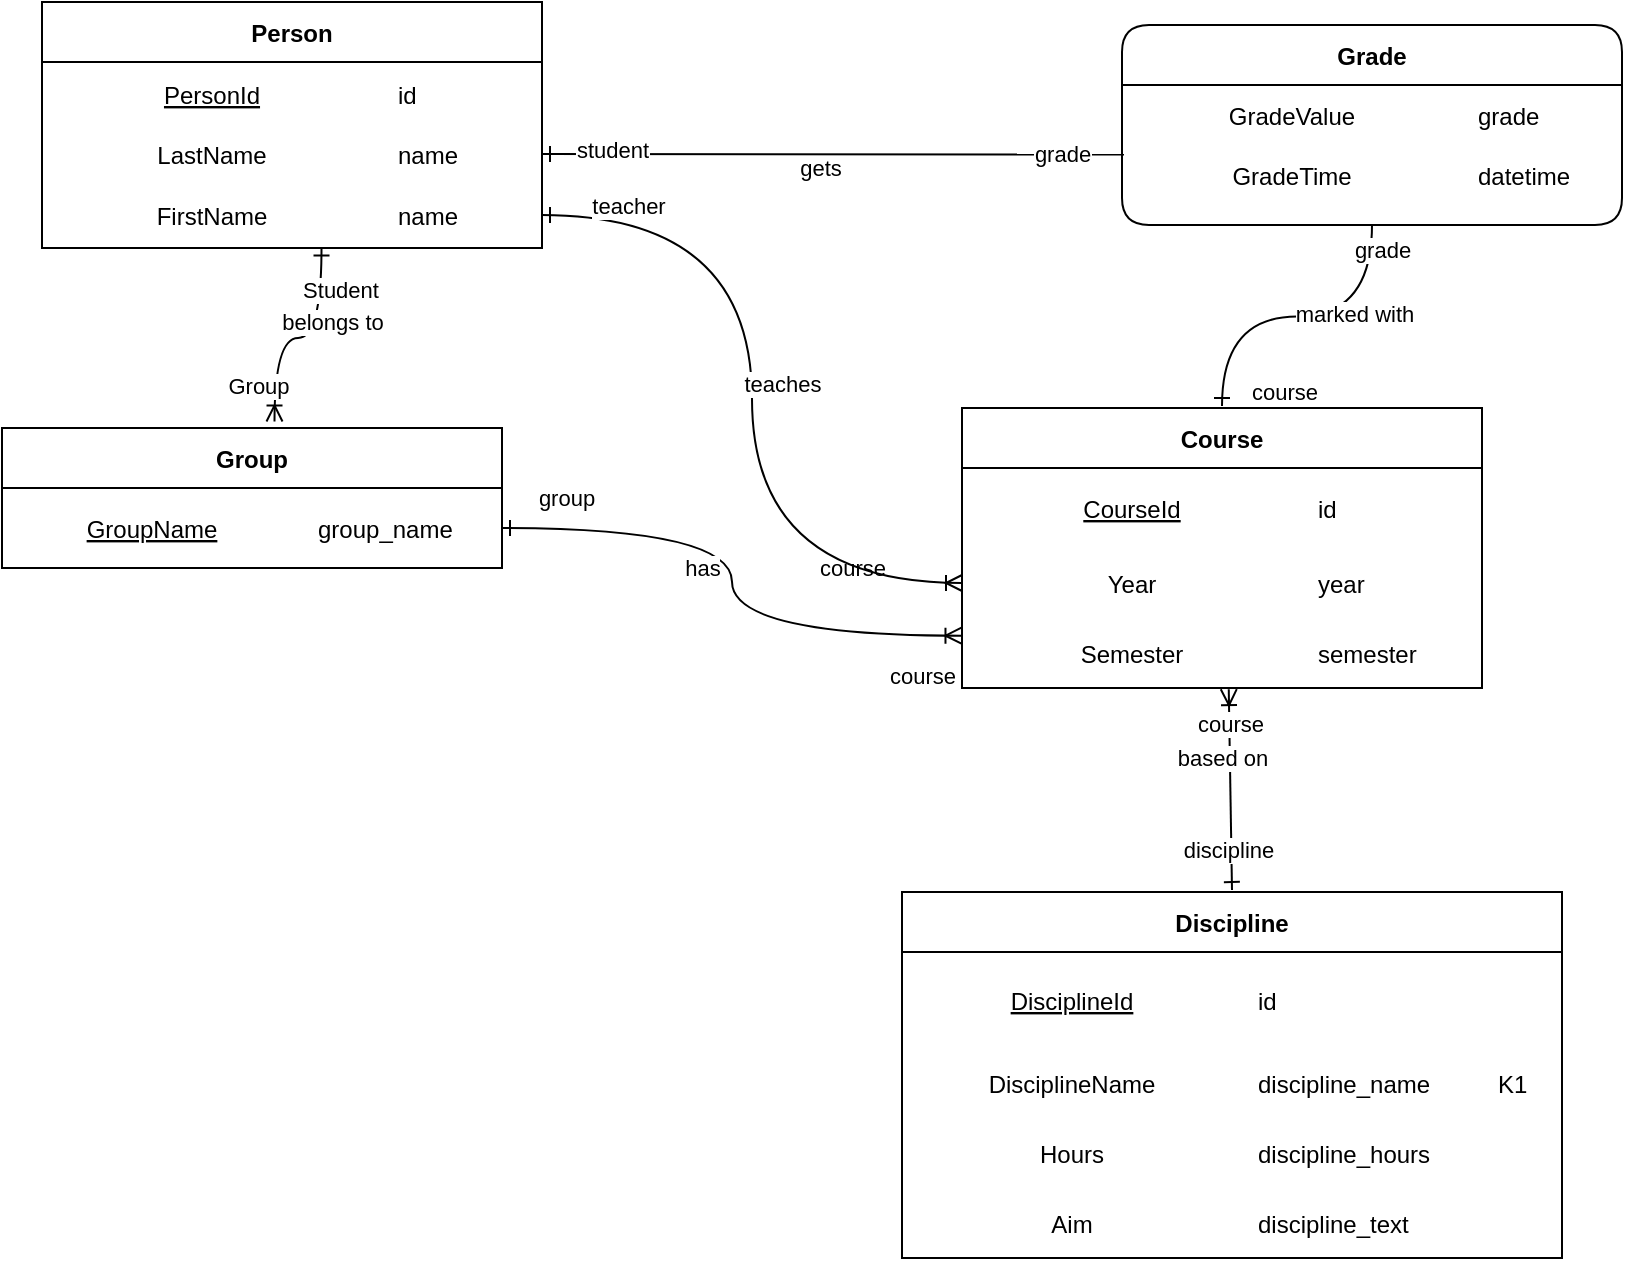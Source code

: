 <mxfile version="21.7.4" type="github">
  <diagram id="R2lEEEUBdFMjLlhIrx00" name="Page-1">
    <mxGraphModel dx="1122" dy="695" grid="1" gridSize="10" guides="1" tooltips="1" connect="1" arrows="1" fold="1" page="1" pageScale="1" pageWidth="850" pageHeight="1100" math="0" shadow="0" extFonts="Permanent Marker^https://fonts.googleapis.com/css?family=Permanent+Marker">
      <root>
        <mxCell id="0" />
        <mxCell id="1" parent="0" />
        <mxCell id="BaDLSpwHCjFPU6KFAHDN-38" style="edgeStyle=orthogonalEdgeStyle;curved=1;rounded=0;orthogonalLoop=1;jettySize=auto;html=1;startArrow=ERone;startFill=0;endArrow=ERoneToMany;endFill=0;entryX=0.545;entryY=-0.046;entryDx=0;entryDy=0;exitX=0.559;exitY=0.991;exitDx=0;exitDy=0;entryPerimeter=0;exitPerimeter=0;" edge="1" parent="1" source="BaDLSpwHCjFPU6KFAHDN-8" target="BaDLSpwHCjFPU6KFAHDN-27">
          <mxGeometry relative="1" as="geometry">
            <mxPoint x="280" y="600" as="sourcePoint" />
            <mxPoint x="440" y="598.53" as="targetPoint" />
          </mxGeometry>
        </mxCell>
        <mxCell id="BaDLSpwHCjFPU6KFAHDN-39" value="Student" style="edgeLabel;html=1;align=center;verticalAlign=middle;resizable=0;points=[];" vertex="1" connectable="0" parent="BaDLSpwHCjFPU6KFAHDN-38">
          <mxGeometry x="-0.78" y="-1" relative="1" as="geometry">
            <mxPoint x="10" y="9" as="offset" />
          </mxGeometry>
        </mxCell>
        <mxCell id="BaDLSpwHCjFPU6KFAHDN-40" value="belongs to" style="edgeLabel;html=1;align=center;verticalAlign=middle;resizable=0;points=[];" vertex="1" connectable="0" parent="BaDLSpwHCjFPU6KFAHDN-38">
          <mxGeometry relative="1" as="geometry">
            <mxPoint x="15" y="-8" as="offset" />
          </mxGeometry>
        </mxCell>
        <mxCell id="BaDLSpwHCjFPU6KFAHDN-41" value="Group" style="edgeLabel;html=1;align=center;verticalAlign=middle;resizable=0;points=[];" vertex="1" connectable="0" parent="BaDLSpwHCjFPU6KFAHDN-38">
          <mxGeometry x="0.84" y="1" relative="1" as="geometry">
            <mxPoint x="-10" y="-9" as="offset" />
          </mxGeometry>
        </mxCell>
        <mxCell id="C-vyLk0tnHw3VtMMgP7b-23" value="Person" style="shape=table;startSize=30;container=1;collapsible=1;childLayout=tableLayout;fixedRows=0;rowLines=0;fontStyle=1;align=center;resizeLast=1;columnLines=0;" parent="1" vertex="1">
          <mxGeometry x="50" y="17" width="250" height="123.0" as="geometry" />
        </mxCell>
        <mxCell id="BaDLSpwHCjFPU6KFAHDN-98" style="shape=partialRectangle;collapsible=0;dropTarget=0;pointerEvents=0;fillColor=none;points=[[0,0.5],[1,0.5]];portConstraint=eastwest;top=0;left=0;right=0;bottom=0;" vertex="1" parent="C-vyLk0tnHw3VtMMgP7b-23">
          <mxGeometry y="30" width="250" height="32" as="geometry" />
        </mxCell>
        <mxCell id="BaDLSpwHCjFPU6KFAHDN-99" value="PersonId" style="shape=partialRectangle;overflow=hidden;connectable=0;fillColor=none;top=0;left=0;bottom=0;right=0;fontStyle=4" vertex="1" parent="BaDLSpwHCjFPU6KFAHDN-98">
          <mxGeometry width="170" height="32" as="geometry">
            <mxRectangle width="170" height="32" as="alternateBounds" />
          </mxGeometry>
        </mxCell>
        <mxCell id="BaDLSpwHCjFPU6KFAHDN-100" value="id" style="shape=partialRectangle;overflow=hidden;connectable=0;fillColor=none;top=0;left=0;bottom=0;right=0;align=left;spacingLeft=6;" vertex="1" parent="BaDLSpwHCjFPU6KFAHDN-98">
          <mxGeometry x="170" width="80" height="32" as="geometry">
            <mxRectangle width="80" height="32" as="alternateBounds" />
          </mxGeometry>
        </mxCell>
        <mxCell id="C-vyLk0tnHw3VtMMgP7b-27" value="" style="shape=partialRectangle;collapsible=0;dropTarget=0;pointerEvents=0;fillColor=none;points=[[0,0.5],[1,0.5]];portConstraint=eastwest;top=0;left=0;right=0;bottom=0;" parent="C-vyLk0tnHw3VtMMgP7b-23" vertex="1">
          <mxGeometry y="62" width="250" height="28" as="geometry" />
        </mxCell>
        <mxCell id="C-vyLk0tnHw3VtMMgP7b-28" value="LastName" style="shape=partialRectangle;overflow=hidden;connectable=0;fillColor=none;top=0;left=0;bottom=0;right=0;" parent="C-vyLk0tnHw3VtMMgP7b-27" vertex="1">
          <mxGeometry width="170" height="28" as="geometry">
            <mxRectangle width="170" height="28" as="alternateBounds" />
          </mxGeometry>
        </mxCell>
        <mxCell id="C-vyLk0tnHw3VtMMgP7b-29" value="name" style="shape=partialRectangle;overflow=hidden;connectable=0;fillColor=none;top=0;left=0;bottom=0;right=0;align=left;spacingLeft=6;" parent="C-vyLk0tnHw3VtMMgP7b-27" vertex="1">
          <mxGeometry x="170" width="80" height="28" as="geometry">
            <mxRectangle width="80" height="28" as="alternateBounds" />
          </mxGeometry>
        </mxCell>
        <mxCell id="BaDLSpwHCjFPU6KFAHDN-8" style="shape=partialRectangle;collapsible=0;dropTarget=0;pointerEvents=0;fillColor=none;points=[[0,0.5],[1,0.5]];portConstraint=eastwest;top=0;left=0;right=0;bottom=0;" vertex="1" parent="C-vyLk0tnHw3VtMMgP7b-23">
          <mxGeometry y="90" width="250" height="33" as="geometry" />
        </mxCell>
        <mxCell id="BaDLSpwHCjFPU6KFAHDN-9" value="FirstName" style="shape=partialRectangle;overflow=hidden;connectable=0;fillColor=none;top=0;left=0;bottom=0;right=0;" vertex="1" parent="BaDLSpwHCjFPU6KFAHDN-8">
          <mxGeometry width="170" height="33" as="geometry">
            <mxRectangle width="170" height="33" as="alternateBounds" />
          </mxGeometry>
        </mxCell>
        <mxCell id="BaDLSpwHCjFPU6KFAHDN-10" value="name" style="shape=partialRectangle;overflow=hidden;connectable=0;fillColor=none;top=0;left=0;bottom=0;right=0;align=left;spacingLeft=6;" vertex="1" parent="BaDLSpwHCjFPU6KFAHDN-8">
          <mxGeometry x="170" width="80" height="33" as="geometry">
            <mxRectangle width="80" height="33" as="alternateBounds" />
          </mxGeometry>
        </mxCell>
        <mxCell id="BaDLSpwHCjFPU6KFAHDN-68" style="edgeStyle=orthogonalEdgeStyle;curved=1;rounded=0;orthogonalLoop=1;jettySize=auto;html=1;exitX=0.5;exitY=0;exitDx=0;exitDy=0;endArrow=none;endFill=0;startArrow=ERone;startFill=0;" edge="1" parent="1" source="BaDLSpwHCjFPU6KFAHDN-124" target="BaDLSpwHCjFPU6KFAHDN-53">
          <mxGeometry relative="1" as="geometry">
            <mxPoint x="770" y="450" as="targetPoint" />
          </mxGeometry>
        </mxCell>
        <mxCell id="BaDLSpwHCjFPU6KFAHDN-69" value="grade" style="edgeLabel;html=1;align=center;verticalAlign=middle;resizable=0;points=[];" vertex="1" connectable="0" parent="BaDLSpwHCjFPU6KFAHDN-68">
          <mxGeometry x="0.687" y="2" relative="1" as="geometry">
            <mxPoint x="7" y="-14" as="offset" />
          </mxGeometry>
        </mxCell>
        <mxCell id="BaDLSpwHCjFPU6KFAHDN-70" value="marked with" style="edgeLabel;html=1;align=center;verticalAlign=middle;resizable=0;points=[];" vertex="1" connectable="0" parent="BaDLSpwHCjFPU6KFAHDN-68">
          <mxGeometry x="-0.096" relative="1" as="geometry">
            <mxPoint x="35" y="-2" as="offset" />
          </mxGeometry>
        </mxCell>
        <mxCell id="BaDLSpwHCjFPU6KFAHDN-71" value="course" style="edgeLabel;html=1;align=center;verticalAlign=middle;resizable=0;points=[];" vertex="1" connectable="0" parent="BaDLSpwHCjFPU6KFAHDN-68">
          <mxGeometry x="-0.878" y="-3" relative="1" as="geometry">
            <mxPoint x="28" y="3" as="offset" />
          </mxGeometry>
        </mxCell>
        <mxCell id="BaDLSpwHCjFPU6KFAHDN-14" value="Discipline" style="shape=table;startSize=30;container=1;collapsible=1;childLayout=tableLayout;fixedRows=1;rowLines=0;fontStyle=1;align=center;resizeLast=1;strokeColor=default;perimeterSpacing=1;strokeWidth=1;swimlaneLine=1;columnLines=0;rounded=0;" vertex="1" parent="1">
          <mxGeometry x="480" y="462" width="330" height="183.0" as="geometry" />
        </mxCell>
        <mxCell id="BaDLSpwHCjFPU6KFAHDN-15" value="" style="shape=partialRectangle;collapsible=0;dropTarget=0;pointerEvents=0;fillColor=none;points=[[0,0.5],[1,0.5]];portConstraint=eastwest;top=0;left=0;right=0;bottom=0;strokeColor=inherit;" vertex="1" parent="BaDLSpwHCjFPU6KFAHDN-14">
          <mxGeometry y="30" width="330" height="48" as="geometry" />
        </mxCell>
        <mxCell id="BaDLSpwHCjFPU6KFAHDN-16" value="DisciplineId" style="shape=partialRectangle;overflow=hidden;connectable=0;fillColor=none;top=0;left=0;bottom=0;right=0;fontStyle=4;strokeColor=inherit;strokeWidth=0;" vertex="1" parent="BaDLSpwHCjFPU6KFAHDN-15">
          <mxGeometry width="170" height="48" as="geometry">
            <mxRectangle width="170" height="48" as="alternateBounds" />
          </mxGeometry>
        </mxCell>
        <mxCell id="BaDLSpwHCjFPU6KFAHDN-17" value="id" style="shape=partialRectangle;overflow=hidden;connectable=0;fillColor=none;top=0;left=0;bottom=0;right=0;align=left;spacingLeft=6;fontStyle=0;strokeColor=inherit;" vertex="1" parent="BaDLSpwHCjFPU6KFAHDN-15">
          <mxGeometry x="170" width="120" height="48" as="geometry">
            <mxRectangle width="120" height="48" as="alternateBounds" />
          </mxGeometry>
        </mxCell>
        <mxCell id="BaDLSpwHCjFPU6KFAHDN-108" style="shape=partialRectangle;overflow=hidden;connectable=0;fillColor=none;top=0;left=0;bottom=0;right=0;align=left;spacingLeft=6;fontStyle=0;strokeColor=inherit;" vertex="1" parent="BaDLSpwHCjFPU6KFAHDN-15">
          <mxGeometry x="290" width="40" height="48" as="geometry">
            <mxRectangle width="40" height="48" as="alternateBounds" />
          </mxGeometry>
        </mxCell>
        <mxCell id="BaDLSpwHCjFPU6KFAHDN-18" value="" style="shape=partialRectangle;collapsible=0;dropTarget=0;pointerEvents=0;fillColor=none;points=[[0,0.5],[1,0.5]];portConstraint=eastwest;top=0;left=0;right=0;bottom=0;" vertex="1" parent="BaDLSpwHCjFPU6KFAHDN-14">
          <mxGeometry y="78" width="330" height="35" as="geometry" />
        </mxCell>
        <mxCell id="BaDLSpwHCjFPU6KFAHDN-19" value="DisciplineName" style="shape=partialRectangle;overflow=hidden;connectable=0;fillColor=none;top=0;left=0;bottom=0;right=0;strokeColor=inherit;" vertex="1" parent="BaDLSpwHCjFPU6KFAHDN-18">
          <mxGeometry width="170" height="35" as="geometry">
            <mxRectangle width="170" height="35" as="alternateBounds" />
          </mxGeometry>
        </mxCell>
        <mxCell id="BaDLSpwHCjFPU6KFAHDN-20" value="discipline_name" style="shape=partialRectangle;overflow=hidden;connectable=0;fillColor=none;top=0;left=0;bottom=0;right=0;align=left;spacingLeft=6;perimeterSpacing=4;strokeColor=default;strokeWidth=0;" vertex="1" parent="BaDLSpwHCjFPU6KFAHDN-18">
          <mxGeometry x="170" width="120" height="35" as="geometry">
            <mxRectangle width="120" height="35" as="alternateBounds" />
          </mxGeometry>
        </mxCell>
        <mxCell id="BaDLSpwHCjFPU6KFAHDN-109" value="K1" style="shape=partialRectangle;overflow=hidden;connectable=0;fillColor=none;top=0;left=0;bottom=0;right=0;align=left;spacingLeft=6;perimeterSpacing=4;strokeColor=default;strokeWidth=0;" vertex="1" parent="BaDLSpwHCjFPU6KFAHDN-18">
          <mxGeometry x="290" width="40" height="35" as="geometry">
            <mxRectangle width="40" height="35" as="alternateBounds" />
          </mxGeometry>
        </mxCell>
        <mxCell id="BaDLSpwHCjFPU6KFAHDN-105" style="shape=partialRectangle;collapsible=0;dropTarget=0;pointerEvents=0;fillColor=none;points=[[0,0.5],[1,0.5]];portConstraint=eastwest;top=0;left=0;right=0;bottom=0;" vertex="1" parent="BaDLSpwHCjFPU6KFAHDN-14">
          <mxGeometry y="113" width="330" height="35" as="geometry" />
        </mxCell>
        <mxCell id="BaDLSpwHCjFPU6KFAHDN-106" value="Hours" style="shape=partialRectangle;overflow=hidden;connectable=0;fillColor=none;top=0;left=0;bottom=0;right=0;strokeColor=inherit;" vertex="1" parent="BaDLSpwHCjFPU6KFAHDN-105">
          <mxGeometry width="170" height="35" as="geometry">
            <mxRectangle width="170" height="35" as="alternateBounds" />
          </mxGeometry>
        </mxCell>
        <mxCell id="BaDLSpwHCjFPU6KFAHDN-107" value="discipline_hours" style="shape=partialRectangle;overflow=hidden;connectable=0;fillColor=none;top=0;left=0;bottom=0;right=0;align=left;spacingLeft=6;perimeterSpacing=4;strokeColor=default;strokeWidth=0;" vertex="1" parent="BaDLSpwHCjFPU6KFAHDN-105">
          <mxGeometry x="170" width="120" height="35" as="geometry">
            <mxRectangle width="120" height="35" as="alternateBounds" />
          </mxGeometry>
        </mxCell>
        <mxCell id="BaDLSpwHCjFPU6KFAHDN-110" style="shape=partialRectangle;overflow=hidden;connectable=0;fillColor=none;top=0;left=0;bottom=0;right=0;align=left;spacingLeft=6;perimeterSpacing=4;strokeColor=default;strokeWidth=0;" vertex="1" parent="BaDLSpwHCjFPU6KFAHDN-105">
          <mxGeometry x="290" width="40" height="35" as="geometry">
            <mxRectangle width="40" height="35" as="alternateBounds" />
          </mxGeometry>
        </mxCell>
        <mxCell id="BaDLSpwHCjFPU6KFAHDN-137" style="shape=partialRectangle;collapsible=0;dropTarget=0;pointerEvents=0;fillColor=none;points=[[0,0.5],[1,0.5]];portConstraint=eastwest;top=0;left=0;right=0;bottom=0;" vertex="1" parent="BaDLSpwHCjFPU6KFAHDN-14">
          <mxGeometry y="148" width="330" height="35" as="geometry" />
        </mxCell>
        <mxCell id="BaDLSpwHCjFPU6KFAHDN-138" value="Aim" style="shape=partialRectangle;overflow=hidden;connectable=0;fillColor=none;top=0;left=0;bottom=0;right=0;strokeColor=inherit;" vertex="1" parent="BaDLSpwHCjFPU6KFAHDN-137">
          <mxGeometry width="170" height="35" as="geometry">
            <mxRectangle width="170" height="35" as="alternateBounds" />
          </mxGeometry>
        </mxCell>
        <mxCell id="BaDLSpwHCjFPU6KFAHDN-139" value="discipline_text" style="shape=partialRectangle;overflow=hidden;connectable=0;fillColor=none;top=0;left=0;bottom=0;right=0;align=left;spacingLeft=6;perimeterSpacing=4;strokeColor=default;strokeWidth=0;" vertex="1" parent="BaDLSpwHCjFPU6KFAHDN-137">
          <mxGeometry x="170" width="120" height="35" as="geometry">
            <mxRectangle width="120" height="35" as="alternateBounds" />
          </mxGeometry>
        </mxCell>
        <mxCell id="BaDLSpwHCjFPU6KFAHDN-140" style="shape=partialRectangle;overflow=hidden;connectable=0;fillColor=none;top=0;left=0;bottom=0;right=0;align=left;spacingLeft=6;perimeterSpacing=4;strokeColor=default;strokeWidth=0;" vertex="1" parent="BaDLSpwHCjFPU6KFAHDN-137">
          <mxGeometry x="290" width="40" height="35" as="geometry">
            <mxRectangle width="40" height="35" as="alternateBounds" />
          </mxGeometry>
        </mxCell>
        <mxCell id="BaDLSpwHCjFPU6KFAHDN-27" value="Group" style="shape=table;startSize=30;container=1;collapsible=1;childLayout=tableLayout;fixedRows=0;rowLines=0;fontStyle=1;align=center;resizeLast=1;columnLines=0;" vertex="1" parent="1">
          <mxGeometry x="30" y="230" width="250" height="70" as="geometry" />
        </mxCell>
        <mxCell id="BaDLSpwHCjFPU6KFAHDN-28" value="" style="shape=partialRectangle;collapsible=0;dropTarget=0;pointerEvents=0;fillColor=none;points=[[0,0.5],[1,0.5]];portConstraint=eastwest;top=0;left=0;right=0;bottom=1;" vertex="1" parent="BaDLSpwHCjFPU6KFAHDN-27">
          <mxGeometry y="30" width="250" height="40" as="geometry" />
        </mxCell>
        <mxCell id="BaDLSpwHCjFPU6KFAHDN-29" value="GroupName" style="shape=partialRectangle;overflow=hidden;connectable=0;fillColor=none;top=0;left=0;bottom=0;right=0;fontStyle=4;" vertex="1" parent="BaDLSpwHCjFPU6KFAHDN-28">
          <mxGeometry width="150" height="40" as="geometry">
            <mxRectangle width="150" height="40" as="alternateBounds" />
          </mxGeometry>
        </mxCell>
        <mxCell id="BaDLSpwHCjFPU6KFAHDN-30" value="group_name" style="shape=partialRectangle;overflow=hidden;connectable=0;fillColor=none;top=0;left=0;bottom=0;right=0;align=left;spacingLeft=6;fontStyle=0;" vertex="1" parent="BaDLSpwHCjFPU6KFAHDN-28">
          <mxGeometry x="150" width="100" height="40" as="geometry">
            <mxRectangle width="100" height="40" as="alternateBounds" />
          </mxGeometry>
        </mxCell>
        <mxCell id="BaDLSpwHCjFPU6KFAHDN-34" style="edgeStyle=orthogonalEdgeStyle;rounded=0;orthogonalLoop=1;jettySize=auto;html=1;exitX=1;exitY=0.5;exitDx=0;exitDy=0;endArrow=ERoneToMany;endFill=0;curved=1;startArrow=ERone;startFill=0;entryX=-0.001;entryY=0.252;entryDx=0;entryDy=0;entryPerimeter=0;" edge="1" parent="1" source="BaDLSpwHCjFPU6KFAHDN-28" target="BaDLSpwHCjFPU6KFAHDN-133">
          <mxGeometry relative="1" as="geometry">
            <mxPoint x="340" y="440" as="targetPoint" />
          </mxGeometry>
        </mxCell>
        <mxCell id="BaDLSpwHCjFPU6KFAHDN-36" value="course" style="edgeLabel;html=1;align=center;verticalAlign=middle;resizable=0;points=[];" vertex="1" connectable="0" parent="BaDLSpwHCjFPU6KFAHDN-34">
          <mxGeometry x="0.506" y="-1" relative="1" as="geometry">
            <mxPoint x="15" y="-35" as="offset" />
          </mxGeometry>
        </mxCell>
        <mxCell id="BaDLSpwHCjFPU6KFAHDN-51" value="group" style="edgeLabel;html=1;align=center;verticalAlign=middle;resizable=0;points=[];" vertex="1" connectable="0" parent="BaDLSpwHCjFPU6KFAHDN-34">
          <mxGeometry x="-0.8" y="2" relative="1" as="geometry">
            <mxPoint x="3" y="-13" as="offset" />
          </mxGeometry>
        </mxCell>
        <mxCell id="BaDLSpwHCjFPU6KFAHDN-52" value="has" style="edgeLabel;html=1;align=center;verticalAlign=middle;resizable=0;points=[];" vertex="1" connectable="0" parent="BaDLSpwHCjFPU6KFAHDN-34">
          <mxGeometry x="-0.071" y="-2" relative="1" as="geometry">
            <mxPoint x="-13" y="3" as="offset" />
          </mxGeometry>
        </mxCell>
        <mxCell id="BaDLSpwHCjFPU6KFAHDN-42" style="edgeStyle=orthogonalEdgeStyle;curved=1;rounded=0;orthogonalLoop=1;jettySize=auto;html=1;exitX=1;exitY=0.5;exitDx=0;exitDy=0;endArrow=ERoneToMany;endFill=0;startArrow=ERone;startFill=0;entryX=0;entryY=0.5;entryDx=0;entryDy=0;" edge="1" parent="1" source="BaDLSpwHCjFPU6KFAHDN-8" target="BaDLSpwHCjFPU6KFAHDN-129">
          <mxGeometry relative="1" as="geometry">
            <mxPoint x="470" y="200" as="targetPoint" />
          </mxGeometry>
        </mxCell>
        <mxCell id="BaDLSpwHCjFPU6KFAHDN-47" value="teacher" style="edgeLabel;html=1;align=center;verticalAlign=middle;resizable=0;points=[];" vertex="1" connectable="0" parent="BaDLSpwHCjFPU6KFAHDN-42">
          <mxGeometry x="-0.835" relative="1" as="geometry">
            <mxPoint x="10" y="-5" as="offset" />
          </mxGeometry>
        </mxCell>
        <mxCell id="BaDLSpwHCjFPU6KFAHDN-49" value="teaches" style="edgeLabel;html=1;align=center;verticalAlign=middle;resizable=0;points=[];" vertex="1" connectable="0" parent="BaDLSpwHCjFPU6KFAHDN-42">
          <mxGeometry x="-0.047" y="-5" relative="1" as="geometry">
            <mxPoint x="20" y="2" as="offset" />
          </mxGeometry>
        </mxCell>
        <mxCell id="BaDLSpwHCjFPU6KFAHDN-50" value="course" style="edgeLabel;html=1;align=center;verticalAlign=middle;resizable=0;points=[];" vertex="1" connectable="0" parent="BaDLSpwHCjFPU6KFAHDN-42">
          <mxGeometry x="0.741" y="-4" relative="1" as="geometry">
            <mxPoint x="31" y="42" as="offset" />
          </mxGeometry>
        </mxCell>
        <mxCell id="BaDLSpwHCjFPU6KFAHDN-53" value="Grade" style="shape=table;startSize=30;container=1;collapsible=1;childLayout=tableLayout;fixedRows=1;rowLines=0;fontStyle=1;align=center;resizeLast=1;rounded=1;columnLines=0;" vertex="1" parent="1">
          <mxGeometry x="590" y="28.5" width="250" height="100" as="geometry" />
        </mxCell>
        <mxCell id="BaDLSpwHCjFPU6KFAHDN-57" value="" style="shape=partialRectangle;collapsible=0;dropTarget=0;pointerEvents=0;fillColor=none;points=[[0,0.5],[1,0.5]];portConstraint=eastwest;top=0;left=0;right=0;bottom=0;" vertex="1" parent="BaDLSpwHCjFPU6KFAHDN-53">
          <mxGeometry y="30" width="250" height="30" as="geometry" />
        </mxCell>
        <mxCell id="BaDLSpwHCjFPU6KFAHDN-58" value="GradeValue" style="shape=partialRectangle;overflow=hidden;connectable=0;fillColor=none;top=0;left=0;bottom=0;right=0;" vertex="1" parent="BaDLSpwHCjFPU6KFAHDN-57">
          <mxGeometry width="170" height="30" as="geometry">
            <mxRectangle width="170" height="30" as="alternateBounds" />
          </mxGeometry>
        </mxCell>
        <mxCell id="BaDLSpwHCjFPU6KFAHDN-59" value="grade" style="shape=partialRectangle;overflow=hidden;connectable=0;fillColor=none;top=0;left=0;bottom=0;right=0;align=left;spacingLeft=6;" vertex="1" parent="BaDLSpwHCjFPU6KFAHDN-57">
          <mxGeometry x="170" width="80" height="30" as="geometry">
            <mxRectangle width="80" height="30" as="alternateBounds" />
          </mxGeometry>
        </mxCell>
        <mxCell id="BaDLSpwHCjFPU6KFAHDN-80" style="shape=partialRectangle;collapsible=0;dropTarget=0;pointerEvents=0;fillColor=none;points=[[0,0.5],[1,0.5]];portConstraint=eastwest;top=0;left=0;right=0;bottom=0;" vertex="1" parent="BaDLSpwHCjFPU6KFAHDN-53">
          <mxGeometry y="60" width="250" height="30" as="geometry" />
        </mxCell>
        <mxCell id="BaDLSpwHCjFPU6KFAHDN-81" value="GradeTime" style="shape=partialRectangle;overflow=hidden;connectable=0;fillColor=none;top=0;left=0;bottom=0;right=0;" vertex="1" parent="BaDLSpwHCjFPU6KFAHDN-80">
          <mxGeometry width="170" height="30" as="geometry">
            <mxRectangle width="170" height="30" as="alternateBounds" />
          </mxGeometry>
        </mxCell>
        <mxCell id="BaDLSpwHCjFPU6KFAHDN-82" value="datetime" style="shape=partialRectangle;overflow=hidden;connectable=0;fillColor=none;top=0;left=0;bottom=0;right=0;align=left;spacingLeft=6;" vertex="1" parent="BaDLSpwHCjFPU6KFAHDN-80">
          <mxGeometry x="170" width="80" height="30" as="geometry">
            <mxRectangle width="80" height="30" as="alternateBounds" />
          </mxGeometry>
        </mxCell>
        <mxCell id="BaDLSpwHCjFPU6KFAHDN-60" style="edgeStyle=orthogonalEdgeStyle;curved=1;rounded=0;orthogonalLoop=1;jettySize=auto;html=1;exitX=1;exitY=0.5;exitDx=0;exitDy=0;entryX=0.007;entryY=0.924;entryDx=0;entryDy=0;endArrow=ERzeroToOne;endFill=0;startArrow=ERone;startFill=0;entryPerimeter=0;" edge="1" parent="1" source="BaDLSpwHCjFPU6KFAHDN-11" target="BaDLSpwHCjFPU6KFAHDN-57">
          <mxGeometry relative="1" as="geometry" />
        </mxCell>
        <mxCell id="BaDLSpwHCjFPU6KFAHDN-61" value="Student" style="edgeLabel;html=1;align=center;verticalAlign=middle;resizable=0;points=[];" vertex="1" connectable="0" parent="BaDLSpwHCjFPU6KFAHDN-60">
          <mxGeometry x="-0.763" y="-1" relative="1" as="geometry">
            <mxPoint x="4" as="offset" />
          </mxGeometry>
        </mxCell>
        <mxCell id="BaDLSpwHCjFPU6KFAHDN-63" value="grade" style="edgeLabel;html=1;align=center;verticalAlign=middle;resizable=0;points=[];" vertex="1" connectable="0" parent="BaDLSpwHCjFPU6KFAHDN-60">
          <mxGeometry x="0.84" y="-2" relative="1" as="geometry">
            <mxPoint x="-22" as="offset" />
          </mxGeometry>
        </mxCell>
        <mxCell id="BaDLSpwHCjFPU6KFAHDN-78" value="has" style="edgeLabel;html=1;align=center;verticalAlign=middle;resizable=0;points=[];" vertex="1" connectable="0" parent="BaDLSpwHCjFPU6KFAHDN-60">
          <mxGeometry x="0.009" y="1" relative="1" as="geometry">
            <mxPoint as="offset" />
          </mxGeometry>
        </mxCell>
        <mxCell id="BaDLSpwHCjFPU6KFAHDN-142" style="rounded=0;orthogonalLoop=1;jettySize=auto;html=1;entryX=0.5;entryY=0;entryDx=0;entryDy=0;endArrow=ERone;endFill=0;startArrow=ERoneToMany;startFill=0;targetPerimeterSpacing=-1;exitX=0.513;exitY=1.017;exitDx=0;exitDy=0;exitPerimeter=0;" edge="1" parent="1" source="BaDLSpwHCjFPU6KFAHDN-133" target="BaDLSpwHCjFPU6KFAHDN-14">
          <mxGeometry relative="1" as="geometry">
            <mxPoint x="340" y="480" as="targetPoint" />
            <mxPoint x="645" y="320" as="sourcePoint" />
          </mxGeometry>
        </mxCell>
        <mxCell id="BaDLSpwHCjFPU6KFAHDN-143" value="сourse" style="edgeLabel;html=1;align=center;verticalAlign=middle;resizable=0;points=[];" vertex="1" connectable="0" parent="BaDLSpwHCjFPU6KFAHDN-142">
          <mxGeometry x="-0.854" relative="1" as="geometry">
            <mxPoint y="10" as="offset" />
          </mxGeometry>
        </mxCell>
        <mxCell id="BaDLSpwHCjFPU6KFAHDN-144" value="based on" style="edgeLabel;html=1;align=center;verticalAlign=middle;resizable=0;points=[];" vertex="1" connectable="0" parent="BaDLSpwHCjFPU6KFAHDN-142">
          <mxGeometry x="0.319" y="-20" relative="1" as="geometry">
            <mxPoint x="15" y="-32" as="offset" />
          </mxGeometry>
        </mxCell>
        <mxCell id="BaDLSpwHCjFPU6KFAHDN-145" value="discipline" style="edgeLabel;html=1;align=center;verticalAlign=middle;resizable=0;points=[];" vertex="1" connectable="0" parent="BaDLSpwHCjFPU6KFAHDN-142">
          <mxGeometry x="0.808" y="-2" relative="1" as="geometry">
            <mxPoint y="-11" as="offset" />
          </mxGeometry>
        </mxCell>
        <mxCell id="BaDLSpwHCjFPU6KFAHDN-124" value="Course" style="shape=table;startSize=30;container=1;collapsible=1;childLayout=tableLayout;fixedRows=1;rowLines=0;fontStyle=1;align=center;resizeLast=1;strokeColor=default;perimeterSpacing=1;strokeWidth=1;swimlaneLine=1;columnLines=0;rounded=0;" vertex="1" parent="1">
          <mxGeometry x="510" y="220" width="260" height="140" as="geometry" />
        </mxCell>
        <mxCell id="BaDLSpwHCjFPU6KFAHDN-167" style="shape=partialRectangle;collapsible=0;dropTarget=0;pointerEvents=0;fillColor=none;points=[[0,0.5],[1,0.5]];portConstraint=eastwest;top=0;left=0;right=0;bottom=0;" vertex="1" parent="BaDLSpwHCjFPU6KFAHDN-124">
          <mxGeometry y="30" width="260" height="40" as="geometry" />
        </mxCell>
        <mxCell id="BaDLSpwHCjFPU6KFAHDN-168" value="CourseId" style="shape=partialRectangle;overflow=hidden;connectable=0;fillColor=none;top=0;left=0;bottom=0;right=0;strokeColor=inherit;fontStyle=4" vertex="1" parent="BaDLSpwHCjFPU6KFAHDN-167">
          <mxGeometry width="170" height="40" as="geometry">
            <mxRectangle width="170" height="40" as="alternateBounds" />
          </mxGeometry>
        </mxCell>
        <mxCell id="BaDLSpwHCjFPU6KFAHDN-169" value="id" style="shape=partialRectangle;overflow=hidden;connectable=0;fillColor=none;top=0;left=0;bottom=0;right=0;align=left;spacingLeft=6;perimeterSpacing=4;strokeColor=default;strokeWidth=0;" vertex="1" parent="BaDLSpwHCjFPU6KFAHDN-167">
          <mxGeometry x="170" width="90" height="40" as="geometry">
            <mxRectangle width="90" height="40" as="alternateBounds" />
          </mxGeometry>
        </mxCell>
        <mxCell id="BaDLSpwHCjFPU6KFAHDN-129" value="" style="shape=partialRectangle;collapsible=0;dropTarget=0;pointerEvents=0;fillColor=none;points=[[0,0.5],[1,0.5]];portConstraint=eastwest;top=0;left=0;right=0;bottom=0;" vertex="1" parent="BaDLSpwHCjFPU6KFAHDN-124">
          <mxGeometry y="70" width="260" height="35" as="geometry" />
        </mxCell>
        <mxCell id="BaDLSpwHCjFPU6KFAHDN-130" value="Year" style="shape=partialRectangle;overflow=hidden;connectable=0;fillColor=none;top=0;left=0;bottom=0;right=0;strokeColor=inherit;" vertex="1" parent="BaDLSpwHCjFPU6KFAHDN-129">
          <mxGeometry width="170" height="35" as="geometry">
            <mxRectangle width="170" height="35" as="alternateBounds" />
          </mxGeometry>
        </mxCell>
        <mxCell id="BaDLSpwHCjFPU6KFAHDN-131" value="year" style="shape=partialRectangle;overflow=hidden;connectable=0;fillColor=none;top=0;left=0;bottom=0;right=0;align=left;spacingLeft=6;perimeterSpacing=4;strokeColor=default;strokeWidth=0;" vertex="1" parent="BaDLSpwHCjFPU6KFAHDN-129">
          <mxGeometry x="170" width="90" height="35" as="geometry">
            <mxRectangle width="90" height="35" as="alternateBounds" />
          </mxGeometry>
        </mxCell>
        <mxCell id="BaDLSpwHCjFPU6KFAHDN-133" style="shape=partialRectangle;collapsible=0;dropTarget=0;pointerEvents=0;fillColor=none;points=[[0,0.5],[1,0.5]];portConstraint=eastwest;top=0;left=0;right=0;bottom=0;" vertex="1" parent="BaDLSpwHCjFPU6KFAHDN-124">
          <mxGeometry y="105" width="260" height="35" as="geometry" />
        </mxCell>
        <mxCell id="BaDLSpwHCjFPU6KFAHDN-134" value="Semester" style="shape=partialRectangle;overflow=hidden;connectable=0;fillColor=none;top=0;left=0;bottom=0;right=0;strokeColor=inherit;" vertex="1" parent="BaDLSpwHCjFPU6KFAHDN-133">
          <mxGeometry width="170" height="35" as="geometry">
            <mxRectangle width="170" height="35" as="alternateBounds" />
          </mxGeometry>
        </mxCell>
        <mxCell id="BaDLSpwHCjFPU6KFAHDN-135" value="semester" style="shape=partialRectangle;overflow=hidden;connectable=0;fillColor=none;top=0;left=0;bottom=0;right=0;align=left;spacingLeft=6;perimeterSpacing=4;strokeColor=default;strokeWidth=0;" vertex="1" parent="BaDLSpwHCjFPU6KFAHDN-133">
          <mxGeometry x="170" width="90" height="35" as="geometry">
            <mxRectangle width="90" height="35" as="alternateBounds" />
          </mxGeometry>
        </mxCell>
        <mxCell id="BaDLSpwHCjFPU6KFAHDN-153" style="edgeStyle=orthogonalEdgeStyle;curved=1;rounded=0;orthogonalLoop=1;jettySize=auto;html=1;exitX=1;exitY=0.5;exitDx=0;exitDy=0;entryX=0.004;entryY=0.158;entryDx=0;entryDy=0;entryPerimeter=0;endArrow=none;endFill=0;startArrow=ERone;startFill=0;" edge="1" parent="1" source="C-vyLk0tnHw3VtMMgP7b-27" target="BaDLSpwHCjFPU6KFAHDN-80">
          <mxGeometry relative="1" as="geometry" />
        </mxCell>
        <mxCell id="BaDLSpwHCjFPU6KFAHDN-154" value="student" style="edgeLabel;html=1;align=center;verticalAlign=middle;resizable=0;points=[];" vertex="1" connectable="0" parent="BaDLSpwHCjFPU6KFAHDN-153">
          <mxGeometry x="-0.891" y="2" relative="1" as="geometry">
            <mxPoint x="19" as="offset" />
          </mxGeometry>
        </mxCell>
        <mxCell id="BaDLSpwHCjFPU6KFAHDN-155" value="gets" style="edgeLabel;html=1;align=center;verticalAlign=middle;resizable=0;points=[];" vertex="1" connectable="0" parent="BaDLSpwHCjFPU6KFAHDN-153">
          <mxGeometry x="-0.091" y="14" relative="1" as="geometry">
            <mxPoint x="6" y="21" as="offset" />
          </mxGeometry>
        </mxCell>
        <mxCell id="BaDLSpwHCjFPU6KFAHDN-156" value="grade" style="edgeLabel;html=1;align=center;verticalAlign=middle;resizable=0;points=[];" vertex="1" connectable="0" parent="BaDLSpwHCjFPU6KFAHDN-153">
          <mxGeometry x="0.854" relative="1" as="geometry">
            <mxPoint x="-10" as="offset" />
          </mxGeometry>
        </mxCell>
      </root>
    </mxGraphModel>
  </diagram>
</mxfile>
